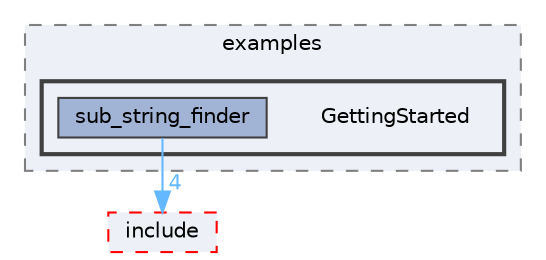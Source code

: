 digraph "external/taskflow/3rd-party/tbb/examples/GettingStarted"
{
 // LATEX_PDF_SIZE
  bgcolor="transparent";
  edge [fontname=Helvetica,fontsize=10,labelfontname=Helvetica,labelfontsize=10];
  node [fontname=Helvetica,fontsize=10,shape=box,height=0.2,width=0.4];
  compound=true
  subgraph clusterdir_728d8ef4f98e28e397f8fcf766944c46 {
    graph [ bgcolor="#edf0f7", pencolor="grey50", label="examples", fontname=Helvetica,fontsize=10 style="filled,dashed", URL="dir_728d8ef4f98e28e397f8fcf766944c46.html",tooltip=""]
  subgraph clusterdir_1b5fc657e508d29286e1d84e4ed921f3 {
    graph [ bgcolor="#edf0f7", pencolor="grey25", label="", fontname=Helvetica,fontsize=10 style="filled,bold", URL="dir_1b5fc657e508d29286e1d84e4ed921f3.html",tooltip=""]
    dir_1b5fc657e508d29286e1d84e4ed921f3 [shape=plaintext, label="GettingStarted"];
  dir_b3b5b9d5828de3c6e6ea2907d796ccf4 [label="sub_string_finder", fillcolor="#a2b4d6", color="grey25", style="filled", URL="dir_b3b5b9d5828de3c6e6ea2907d796ccf4.html",tooltip=""];
  }
  }
  dir_9a108c806b4257aefe6c62ce1f799fad [label="include", fillcolor="#edf0f7", color="red", style="filled,dashed", URL="dir_9a108c806b4257aefe6c62ce1f799fad.html",tooltip=""];
  dir_b3b5b9d5828de3c6e6ea2907d796ccf4->dir_9a108c806b4257aefe6c62ce1f799fad [headlabel="4", labeldistance=1.5 headhref="dir_000803_000389.html" href="dir_000803_000389.html" color="steelblue1" fontcolor="steelblue1"];
}
